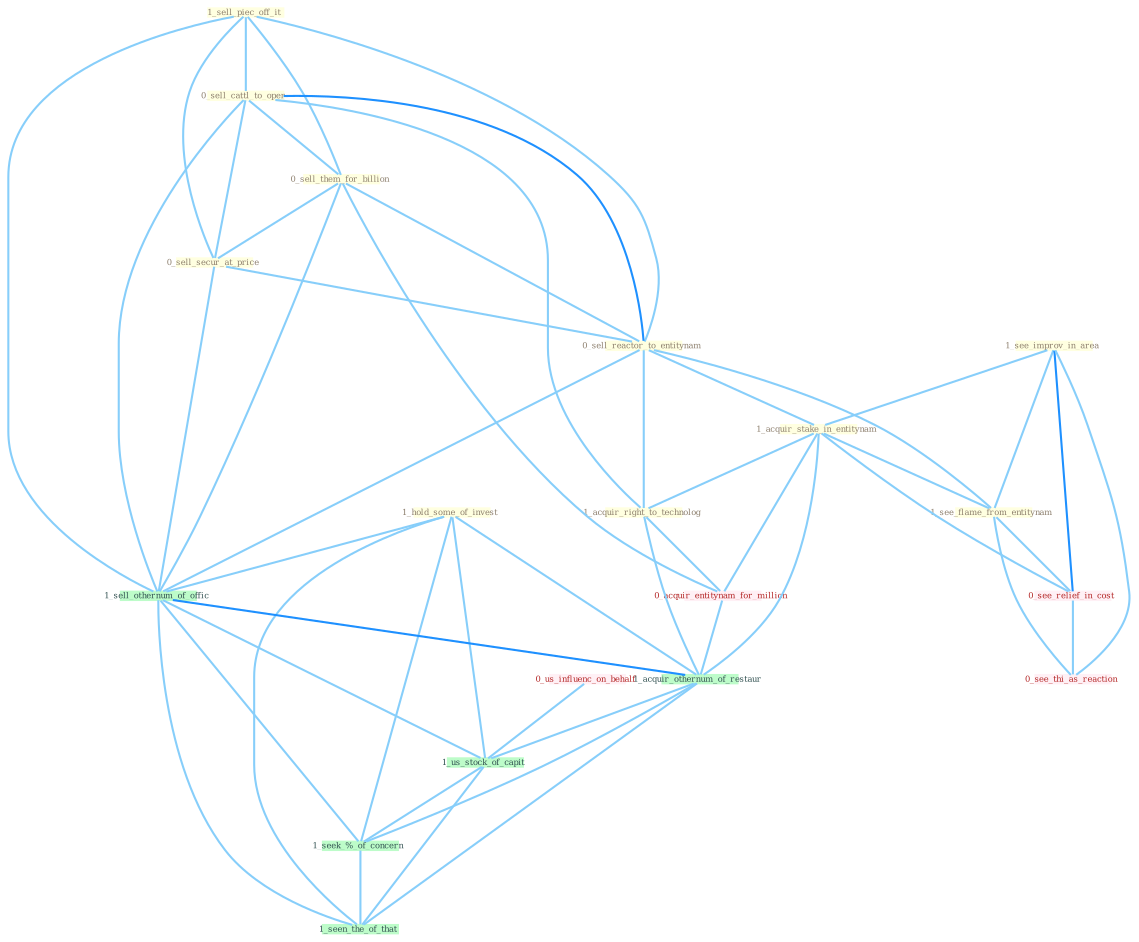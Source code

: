 Graph G{ 
    node
    [shape=polygon,style=filled,width=.5,height=.06,color="#BDFCC9",fixedsize=true,fontsize=4,
    fontcolor="#2f4f4f"];
    {node
    [color="#ffffe0", fontcolor="#8b7d6b"] "1_sell_piec_off_it " "0_sell_cattl_to_oper " "0_sell_them_for_billion " "0_sell_secur_at_price " "1_hold_some_of_invest " "1_see_improv_in_area " "0_sell_reactor_to_entitynam " "1_acquir_stake_in_entitynam " "1_acquir_right_to_technolog " "1_see_flame_from_entitynam "}
{node [color="#fff0f5", fontcolor="#b22222"] "0_acquir_entitynam_for_million " "0_us_influenc_on_behalf " "0_see_relief_in_cost " "0_see_thi_as_reaction "}
edge [color="#B0E2FF"];

	"1_sell_piec_off_it " -- "0_sell_cattl_to_oper " [w="1", color="#87cefa" ];
	"1_sell_piec_off_it " -- "0_sell_them_for_billion " [w="1", color="#87cefa" ];
	"1_sell_piec_off_it " -- "0_sell_secur_at_price " [w="1", color="#87cefa" ];
	"1_sell_piec_off_it " -- "0_sell_reactor_to_entitynam " [w="1", color="#87cefa" ];
	"1_sell_piec_off_it " -- "1_sell_othernum_of_offic " [w="1", color="#87cefa" ];
	"0_sell_cattl_to_oper " -- "0_sell_them_for_billion " [w="1", color="#87cefa" ];
	"0_sell_cattl_to_oper " -- "0_sell_secur_at_price " [w="1", color="#87cefa" ];
	"0_sell_cattl_to_oper " -- "0_sell_reactor_to_entitynam " [w="2", color="#1e90ff" , len=0.8];
	"0_sell_cattl_to_oper " -- "1_acquir_right_to_technolog " [w="1", color="#87cefa" ];
	"0_sell_cattl_to_oper " -- "1_sell_othernum_of_offic " [w="1", color="#87cefa" ];
	"0_sell_them_for_billion " -- "0_sell_secur_at_price " [w="1", color="#87cefa" ];
	"0_sell_them_for_billion " -- "0_sell_reactor_to_entitynam " [w="1", color="#87cefa" ];
	"0_sell_them_for_billion " -- "0_acquir_entitynam_for_million " [w="1", color="#87cefa" ];
	"0_sell_them_for_billion " -- "1_sell_othernum_of_offic " [w="1", color="#87cefa" ];
	"0_sell_secur_at_price " -- "0_sell_reactor_to_entitynam " [w="1", color="#87cefa" ];
	"0_sell_secur_at_price " -- "1_sell_othernum_of_offic " [w="1", color="#87cefa" ];
	"1_hold_some_of_invest " -- "1_sell_othernum_of_offic " [w="1", color="#87cefa" ];
	"1_hold_some_of_invest " -- "1_acquir_othernum_of_restaur " [w="1", color="#87cefa" ];
	"1_hold_some_of_invest " -- "1_us_stock_of_capit " [w="1", color="#87cefa" ];
	"1_hold_some_of_invest " -- "1_seek_%_of_concern " [w="1", color="#87cefa" ];
	"1_hold_some_of_invest " -- "1_seen_the_of_that " [w="1", color="#87cefa" ];
	"1_see_improv_in_area " -- "1_acquir_stake_in_entitynam " [w="1", color="#87cefa" ];
	"1_see_improv_in_area " -- "1_see_flame_from_entitynam " [w="1", color="#87cefa" ];
	"1_see_improv_in_area " -- "0_see_relief_in_cost " [w="2", color="#1e90ff" , len=0.8];
	"1_see_improv_in_area " -- "0_see_thi_as_reaction " [w="1", color="#87cefa" ];
	"0_sell_reactor_to_entitynam " -- "1_acquir_stake_in_entitynam " [w="1", color="#87cefa" ];
	"0_sell_reactor_to_entitynam " -- "1_acquir_right_to_technolog " [w="1", color="#87cefa" ];
	"0_sell_reactor_to_entitynam " -- "1_see_flame_from_entitynam " [w="1", color="#87cefa" ];
	"0_sell_reactor_to_entitynam " -- "1_sell_othernum_of_offic " [w="1", color="#87cefa" ];
	"1_acquir_stake_in_entitynam " -- "1_acquir_right_to_technolog " [w="1", color="#87cefa" ];
	"1_acquir_stake_in_entitynam " -- "1_see_flame_from_entitynam " [w="1", color="#87cefa" ];
	"1_acquir_stake_in_entitynam " -- "0_acquir_entitynam_for_million " [w="1", color="#87cefa" ];
	"1_acquir_stake_in_entitynam " -- "0_see_relief_in_cost " [w="1", color="#87cefa" ];
	"1_acquir_stake_in_entitynam " -- "1_acquir_othernum_of_restaur " [w="1", color="#87cefa" ];
	"1_acquir_right_to_technolog " -- "0_acquir_entitynam_for_million " [w="1", color="#87cefa" ];
	"1_acquir_right_to_technolog " -- "1_acquir_othernum_of_restaur " [w="1", color="#87cefa" ];
	"1_see_flame_from_entitynam " -- "0_see_relief_in_cost " [w="1", color="#87cefa" ];
	"1_see_flame_from_entitynam " -- "0_see_thi_as_reaction " [w="1", color="#87cefa" ];
	"0_acquir_entitynam_for_million " -- "1_acquir_othernum_of_restaur " [w="1", color="#87cefa" ];
	"1_sell_othernum_of_offic " -- "1_acquir_othernum_of_restaur " [w="2", color="#1e90ff" , len=0.8];
	"1_sell_othernum_of_offic " -- "1_us_stock_of_capit " [w="1", color="#87cefa" ];
	"1_sell_othernum_of_offic " -- "1_seek_%_of_concern " [w="1", color="#87cefa" ];
	"1_sell_othernum_of_offic " -- "1_seen_the_of_that " [w="1", color="#87cefa" ];
	"0_us_influenc_on_behalf " -- "1_us_stock_of_capit " [w="1", color="#87cefa" ];
	"0_see_relief_in_cost " -- "0_see_thi_as_reaction " [w="1", color="#87cefa" ];
	"1_acquir_othernum_of_restaur " -- "1_us_stock_of_capit " [w="1", color="#87cefa" ];
	"1_acquir_othernum_of_restaur " -- "1_seek_%_of_concern " [w="1", color="#87cefa" ];
	"1_acquir_othernum_of_restaur " -- "1_seen_the_of_that " [w="1", color="#87cefa" ];
	"1_us_stock_of_capit " -- "1_seek_%_of_concern " [w="1", color="#87cefa" ];
	"1_us_stock_of_capit " -- "1_seen_the_of_that " [w="1", color="#87cefa" ];
	"1_seek_%_of_concern " -- "1_seen_the_of_that " [w="1", color="#87cefa" ];
}